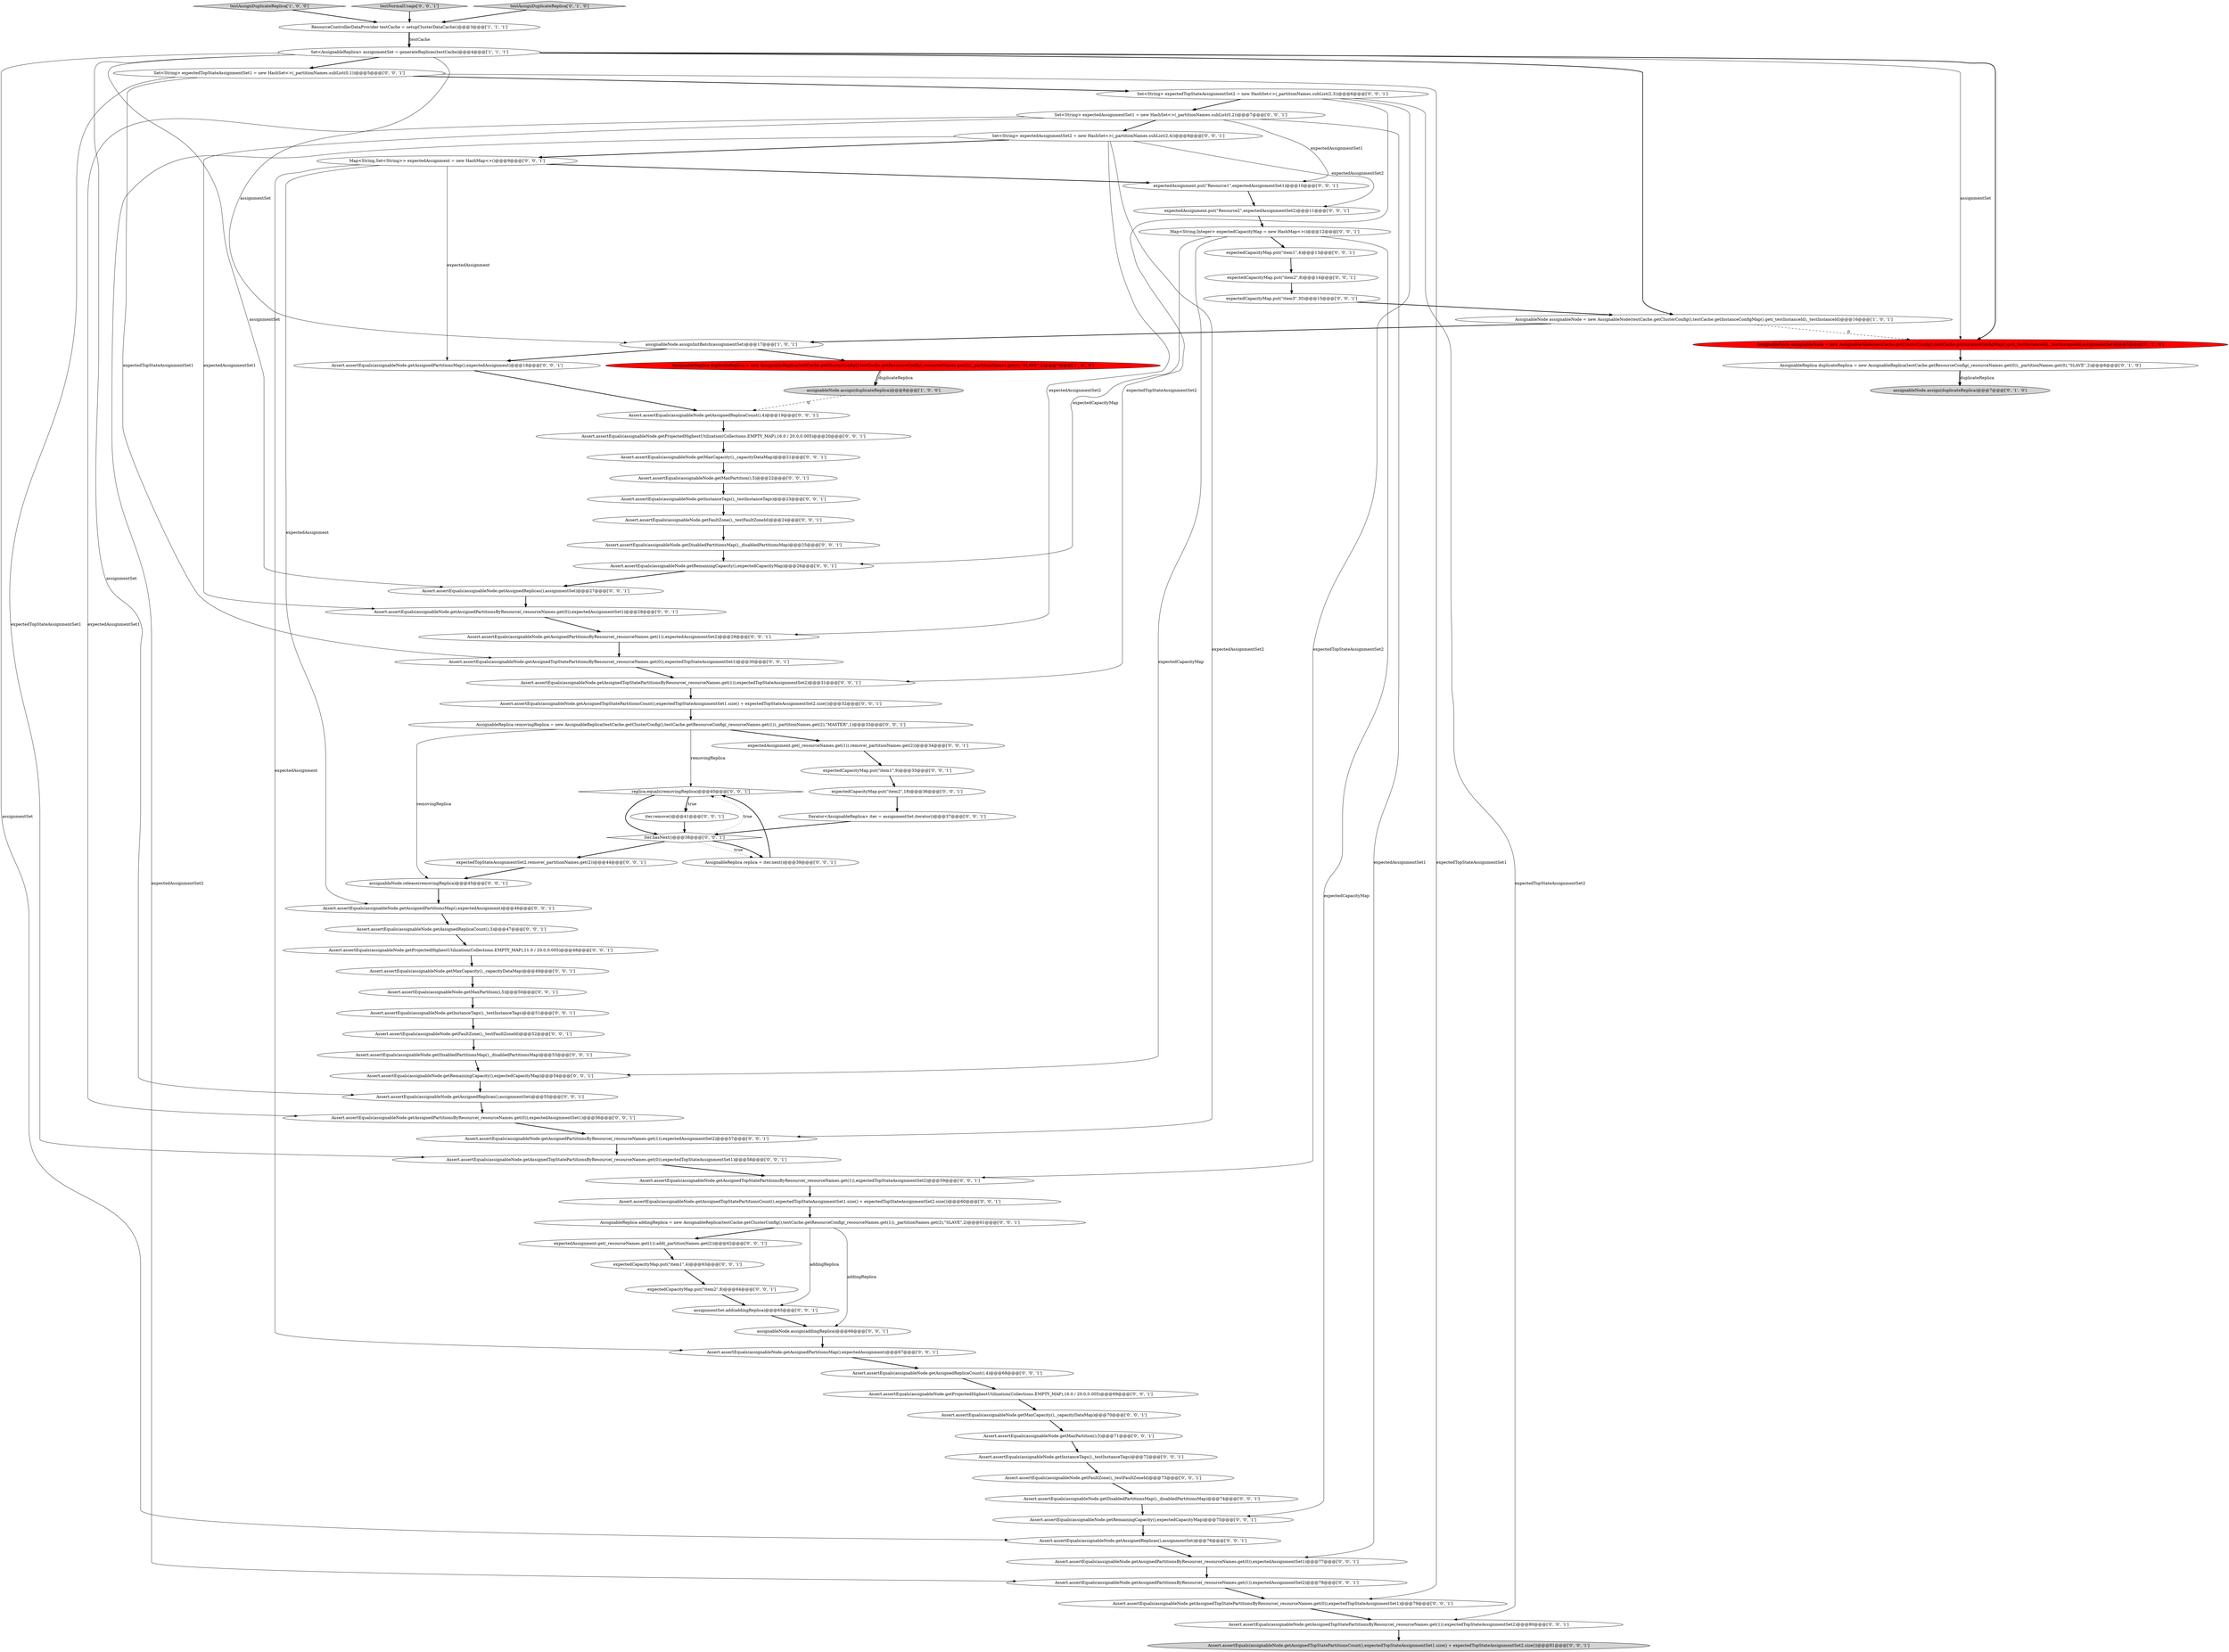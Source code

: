 digraph {
81 [style = filled, label = "Assert.assertEquals(assignableNode.getProjectedHighestUtilization(Collections.EMPTY_MAP),11.0 / 20.0,0.005)@@@48@@@['0', '0', '1']", fillcolor = white, shape = ellipse image = "AAA0AAABBB3BBB"];
54 [style = filled, label = "Set<String> expectedTopStateAssignmentSet1 = new HashSet<>(_partitionNames.subList(0,1))@@@5@@@['0', '0', '1']", fillcolor = white, shape = ellipse image = "AAA0AAABBB3BBB"];
66 [style = filled, label = "Assert.assertEquals(assignableNode.getAssignedTopStatePartitionsByResource(_resourceNames.get(1)),expectedTopStateAssignmentSet2)@@@80@@@['0', '0', '1']", fillcolor = white, shape = ellipse image = "AAA0AAABBB3BBB"];
13 [style = filled, label = "expectedTopStateAssignmentSet2.remove(_partitionNames.get(2))@@@44@@@['0', '0', '1']", fillcolor = white, shape = ellipse image = "AAA0AAABBB3BBB"];
78 [style = filled, label = "iter.hasNext()@@@38@@@['0', '0', '1']", fillcolor = white, shape = diamond image = "AAA0AAABBB3BBB"];
43 [style = filled, label = "Assert.assertEquals(assignableNode.getAssignedTopStatePartitionsByResource(_resourceNames.get(0)),expectedTopStateAssignmentSet1)@@@79@@@['0', '0', '1']", fillcolor = white, shape = ellipse image = "AAA0AAABBB3BBB"];
33 [style = filled, label = "AssignableReplica replica = iter.next()@@@39@@@['0', '0', '1']", fillcolor = white, shape = ellipse image = "AAA0AAABBB3BBB"];
52 [style = filled, label = "Assert.assertEquals(assignableNode.getMaxCapacity(),_capacityDataMap)@@@49@@@['0', '0', '1']", fillcolor = white, shape = ellipse image = "AAA0AAABBB3BBB"];
83 [style = filled, label = "Assert.assertEquals(assignableNode.getRemainingCapacity(),expectedCapacityMap)@@@54@@@['0', '0', '1']", fillcolor = white, shape = ellipse image = "AAA0AAABBB3BBB"];
1 [style = filled, label = "assignableNode.assign(duplicateReplica)@@@8@@@['1', '0', '0']", fillcolor = lightgray, shape = ellipse image = "AAA0AAABBB1BBB"];
19 [style = filled, label = "Assert.assertEquals(assignableNode.getInstanceTags(),_testInstanceTags)@@@23@@@['0', '0', '1']", fillcolor = white, shape = ellipse image = "AAA0AAABBB3BBB"];
48 [style = filled, label = "Assert.assertEquals(assignableNode.getMaxCapacity(),_capacityDataMap)@@@70@@@['0', '0', '1']", fillcolor = white, shape = ellipse image = "AAA0AAABBB3BBB"];
23 [style = filled, label = "Assert.assertEquals(assignableNode.getAssignedReplicaCount(),4)@@@19@@@['0', '0', '1']", fillcolor = white, shape = ellipse image = "AAA0AAABBB3BBB"];
25 [style = filled, label = "Assert.assertEquals(assignableNode.getAssignedTopStatePartitionsByResource(_resourceNames.get(1)),expectedTopStateAssignmentSet2)@@@31@@@['0', '0', '1']", fillcolor = white, shape = ellipse image = "AAA0AAABBB3BBB"];
36 [style = filled, label = "AssignableReplica addingReplica = new AssignableReplica(testCache.getClusterConfig(),testCache.getResourceConfig(_resourceNames.get(1)),_partitionNames.get(2),\"SLAVE\",2)@@@61@@@['0', '0', '1']", fillcolor = white, shape = ellipse image = "AAA0AAABBB3BBB"];
0 [style = filled, label = "testAssignDuplicateReplica['1', '0', '0']", fillcolor = lightgray, shape = diamond image = "AAA0AAABBB1BBB"];
77 [style = filled, label = "expectedCapacityMap.put(\"item2\",18)@@@36@@@['0', '0', '1']", fillcolor = white, shape = ellipse image = "AAA0AAABBB3BBB"];
4 [style = filled, label = "ResourceControllerDataProvider testCache = setupClusterDataCache()@@@3@@@['1', '1', '1']", fillcolor = white, shape = ellipse image = "AAA0AAABBB1BBB"];
42 [style = filled, label = "Assert.assertEquals(assignableNode.getDisabledPartitionsMap(),_disabledPartitionsMap)@@@25@@@['0', '0', '1']", fillcolor = white, shape = ellipse image = "AAA0AAABBB3BBB"];
50 [style = filled, label = "Assert.assertEquals(assignableNode.getAssignedPartitionsByResource(_resourceNames.get(0)),expectedAssignmentSet1)@@@56@@@['0', '0', '1']", fillcolor = white, shape = ellipse image = "AAA0AAABBB3BBB"];
8 [style = filled, label = "assignableNode.assign(duplicateReplica)@@@7@@@['0', '1', '0']", fillcolor = lightgray, shape = ellipse image = "AAA0AAABBB2BBB"];
2 [style = filled, label = "Set<AssignableReplica> assignmentSet = generateReplicas(testCache)@@@4@@@['1', '1', '1']", fillcolor = white, shape = ellipse image = "AAA0AAABBB1BBB"];
26 [style = filled, label = "Assert.assertEquals(assignableNode.getInstanceTags(),_testInstanceTags)@@@72@@@['0', '0', '1']", fillcolor = white, shape = ellipse image = "AAA0AAABBB3BBB"];
82 [style = filled, label = "replica.equals(removingReplica)@@@40@@@['0', '0', '1']", fillcolor = white, shape = diamond image = "AAA0AAABBB3BBB"];
6 [style = filled, label = "assignableNode.assignInitBatch(assignmentSet)@@@17@@@['1', '0', '1']", fillcolor = white, shape = ellipse image = "AAA0AAABBB1BBB"];
30 [style = filled, label = "Assert.assertEquals(assignableNode.getProjectedHighestUtilization(Collections.EMPTY_MAP),16.0 / 20.0,0.005)@@@69@@@['0', '0', '1']", fillcolor = white, shape = ellipse image = "AAA0AAABBB3BBB"];
31 [style = filled, label = "Assert.assertEquals(assignableNode.getAssignedReplicas(),assignmentSet)@@@76@@@['0', '0', '1']", fillcolor = white, shape = ellipse image = "AAA0AAABBB3BBB"];
72 [style = filled, label = "iter.remove()@@@41@@@['0', '0', '1']", fillcolor = white, shape = ellipse image = "AAA0AAABBB3BBB"];
67 [style = filled, label = "expectedCapacityMap.put(\"item2\",8)@@@64@@@['0', '0', '1']", fillcolor = white, shape = ellipse image = "AAA0AAABBB3BBB"];
79 [style = filled, label = "Assert.assertEquals(assignableNode.getAssignedPartitionsByResource(_resourceNames.get(0)),expectedAssignmentSet1)@@@77@@@['0', '0', '1']", fillcolor = white, shape = ellipse image = "AAA0AAABBB3BBB"];
46 [style = filled, label = "Assert.assertEquals(assignableNode.getFaultZone(),_testFaultZoneId)@@@24@@@['0', '0', '1']", fillcolor = white, shape = ellipse image = "AAA0AAABBB3BBB"];
17 [style = filled, label = "Iterator<AssignableReplica> iter = assignmentSet.iterator()@@@37@@@['0', '0', '1']", fillcolor = white, shape = ellipse image = "AAA0AAABBB3BBB"];
41 [style = filled, label = "testNormalUsage['0', '0', '1']", fillcolor = lightgray, shape = diamond image = "AAA0AAABBB3BBB"];
24 [style = filled, label = "Assert.assertEquals(assignableNode.getAssignedReplicaCount(),3)@@@47@@@['0', '0', '1']", fillcolor = white, shape = ellipse image = "AAA0AAABBB3BBB"];
57 [style = filled, label = "Assert.assertEquals(assignableNode.getAssignedPartitionsByResource(_resourceNames.get(0)),expectedAssignmentSet1)@@@28@@@['0', '0', '1']", fillcolor = white, shape = ellipse image = "AAA0AAABBB3BBB"];
60 [style = filled, label = "Map<String,Set<String>> expectedAssignment = new HashMap<>()@@@9@@@['0', '0', '1']", fillcolor = white, shape = ellipse image = "AAA0AAABBB3BBB"];
32 [style = filled, label = "assignableNode.release(removingReplica)@@@45@@@['0', '0', '1']", fillcolor = white, shape = ellipse image = "AAA0AAABBB3BBB"];
27 [style = filled, label = "Assert.assertEquals(assignableNode.getMaxCapacity(),_capacityDataMap)@@@21@@@['0', '0', '1']", fillcolor = white, shape = ellipse image = "AAA0AAABBB3BBB"];
5 [style = filled, label = "AssignableReplica duplicateReplica = new AssignableReplica(testCache.getClusterConfig(),testCache.getResourceConfig(_resourceNames.get(0)),_partitionNames.get(0),\"SLAVE\",2)@@@7@@@['1', '0', '0']", fillcolor = red, shape = ellipse image = "AAA1AAABBB1BBB"];
53 [style = filled, label = "Assert.assertEquals(assignableNode.getInstanceTags(),_testInstanceTags)@@@51@@@['0', '0', '1']", fillcolor = white, shape = ellipse image = "AAA0AAABBB3BBB"];
20 [style = filled, label = "Assert.assertEquals(assignableNode.getAssignedTopStatePartitionsCount(),expectedTopStateAssignmentSet1.size() + expectedTopStateAssignmentSet2.size())@@@81@@@['0', '0', '1']", fillcolor = lightgray, shape = ellipse image = "AAA0AAABBB3BBB"];
14 [style = filled, label = "Assert.assertEquals(assignableNode.getAssignedTopStatePartitionsByResource(_resourceNames.get(1)),expectedTopStateAssignmentSet2)@@@59@@@['0', '0', '1']", fillcolor = white, shape = ellipse image = "AAA0AAABBB3BBB"];
69 [style = filled, label = "Assert.assertEquals(assignableNode.getAssignedPartitionsMap(),expectedAssignment)@@@67@@@['0', '0', '1']", fillcolor = white, shape = ellipse image = "AAA0AAABBB3BBB"];
9 [style = filled, label = "AssignableNode assignableNode = new AssignableNode(testCache.getClusterConfig(),testCache.getInstanceConfigMap().get(_testInstanceId),_testInstanceId,assignmentSet)@@@5@@@['0', '1', '0']", fillcolor = red, shape = ellipse image = "AAA1AAABBB2BBB"];
47 [style = filled, label = "Assert.assertEquals(assignableNode.getMaxPartition(),5)@@@50@@@['0', '0', '1']", fillcolor = white, shape = ellipse image = "AAA0AAABBB3BBB"];
11 [style = filled, label = "Assert.assertEquals(assignableNode.getAssignedPartitionsMap(),expectedAssignment)@@@46@@@['0', '0', '1']", fillcolor = white, shape = ellipse image = "AAA0AAABBB3BBB"];
75 [style = filled, label = "Assert.assertEquals(assignableNode.getAssignedTopStatePartitionsByResource(_resourceNames.get(0)),expectedTopStateAssignmentSet1)@@@58@@@['0', '0', '1']", fillcolor = white, shape = ellipse image = "AAA0AAABBB3BBB"];
22 [style = filled, label = "Map<String,Integer> expectedCapacityMap = new HashMap<>()@@@12@@@['0', '0', '1']", fillcolor = white, shape = ellipse image = "AAA0AAABBB3BBB"];
35 [style = filled, label = "Assert.assertEquals(assignableNode.getAssignedPartitionsByResource(_resourceNames.get(1)),expectedAssignmentSet2)@@@29@@@['0', '0', '1']", fillcolor = white, shape = ellipse image = "AAA0AAABBB3BBB"];
73 [style = filled, label = "Assert.assertEquals(assignableNode.getDisabledPartitionsMap(),_disabledPartitionsMap)@@@74@@@['0', '0', '1']", fillcolor = white, shape = ellipse image = "AAA0AAABBB3BBB"];
74 [style = filled, label = "Assert.assertEquals(assignableNode.getAssignedReplicas(),assignmentSet)@@@55@@@['0', '0', '1']", fillcolor = white, shape = ellipse image = "AAA0AAABBB3BBB"];
68 [style = filled, label = "expectedAssignment.get(_resourceNames.get(1)).remove(_partitionNames.get(2))@@@34@@@['0', '0', '1']", fillcolor = white, shape = ellipse image = "AAA0AAABBB3BBB"];
80 [style = filled, label = "Assert.assertEquals(assignableNode.getRemainingCapacity(),expectedCapacityMap)@@@26@@@['0', '0', '1']", fillcolor = white, shape = ellipse image = "AAA0AAABBB3BBB"];
65 [style = filled, label = "Assert.assertEquals(assignableNode.getMaxPartition(),5)@@@71@@@['0', '0', '1']", fillcolor = white, shape = ellipse image = "AAA0AAABBB3BBB"];
7 [style = filled, label = "AssignableReplica duplicateReplica = new AssignableReplica(testCache.getResourceConfig(_resourceNames.get(0)),_partitionNames.get(0),\"SLAVE\",2)@@@6@@@['0', '1', '0']", fillcolor = white, shape = ellipse image = "AAA0AAABBB2BBB"];
59 [style = filled, label = "Set<String> expectedAssignmentSet1 = new HashSet<>(_partitionNames.subList(0,2))@@@7@@@['0', '0', '1']", fillcolor = white, shape = ellipse image = "AAA0AAABBB3BBB"];
12 [style = filled, label = "AssignableReplica removingReplica = new AssignableReplica(testCache.getClusterConfig(),testCache.getResourceConfig(_resourceNames.get(1)),_partitionNames.get(2),\"MASTER\",1)@@@33@@@['0', '0', '1']", fillcolor = white, shape = ellipse image = "AAA0AAABBB3BBB"];
16 [style = filled, label = "Set<String> expectedTopStateAssignmentSet2 = new HashSet<>(_partitionNames.subList(2,3))@@@6@@@['0', '0', '1']", fillcolor = white, shape = ellipse image = "AAA0AAABBB3BBB"];
64 [style = filled, label = "Assert.assertEquals(assignableNode.getFaultZone(),_testFaultZoneId)@@@52@@@['0', '0', '1']", fillcolor = white, shape = ellipse image = "AAA0AAABBB3BBB"];
34 [style = filled, label = "Assert.assertEquals(assignableNode.getProjectedHighestUtilization(Collections.EMPTY_MAP),16.0 / 20.0,0.005)@@@20@@@['0', '0', '1']", fillcolor = white, shape = ellipse image = "AAA0AAABBB3BBB"];
55 [style = filled, label = "Assert.assertEquals(assignableNode.getDisabledPartitionsMap(),_disabledPartitionsMap)@@@53@@@['0', '0', '1']", fillcolor = white, shape = ellipse image = "AAA0AAABBB3BBB"];
18 [style = filled, label = "Assert.assertEquals(assignableNode.getMaxPartition(),5)@@@22@@@['0', '0', '1']", fillcolor = white, shape = ellipse image = "AAA0AAABBB3BBB"];
49 [style = filled, label = "Assert.assertEquals(assignableNode.getAssignedPartitionsByResource(_resourceNames.get(1)),expectedAssignmentSet2)@@@78@@@['0', '0', '1']", fillcolor = white, shape = ellipse image = "AAA0AAABBB3BBB"];
62 [style = filled, label = "expectedCapacityMap.put(\"item3\",30)@@@15@@@['0', '0', '1']", fillcolor = white, shape = ellipse image = "AAA0AAABBB3BBB"];
21 [style = filled, label = "Set<String> expectedAssignmentSet2 = new HashSet<>(_partitionNames.subList(2,4))@@@8@@@['0', '0', '1']", fillcolor = white, shape = ellipse image = "AAA0AAABBB3BBB"];
63 [style = filled, label = "expectedCapacityMap.put(\"item2\",8)@@@14@@@['0', '0', '1']", fillcolor = white, shape = ellipse image = "AAA0AAABBB3BBB"];
56 [style = filled, label = "Assert.assertEquals(assignableNode.getAssignedTopStatePartitionsByResource(_resourceNames.get(0)),expectedTopStateAssignmentSet1)@@@30@@@['0', '0', '1']", fillcolor = white, shape = ellipse image = "AAA0AAABBB3BBB"];
37 [style = filled, label = "assignableNode.assign(addingReplica)@@@66@@@['0', '0', '1']", fillcolor = white, shape = ellipse image = "AAA0AAABBB3BBB"];
70 [style = filled, label = "expectedAssignment.put(\"Resource2\",expectedAssignmentSet2)@@@11@@@['0', '0', '1']", fillcolor = white, shape = ellipse image = "AAA0AAABBB3BBB"];
40 [style = filled, label = "expectedCapacityMap.put(\"item1\",9)@@@35@@@['0', '0', '1']", fillcolor = white, shape = ellipse image = "AAA0AAABBB3BBB"];
71 [style = filled, label = "Assert.assertEquals(assignableNode.getAssignedPartitionsMap(),expectedAssignment)@@@18@@@['0', '0', '1']", fillcolor = white, shape = ellipse image = "AAA0AAABBB3BBB"];
51 [style = filled, label = "Assert.assertEquals(assignableNode.getFaultZone(),_testFaultZoneId)@@@73@@@['0', '0', '1']", fillcolor = white, shape = ellipse image = "AAA0AAABBB3BBB"];
39 [style = filled, label = "expectedCapacityMap.put(\"item1\",4)@@@13@@@['0', '0', '1']", fillcolor = white, shape = ellipse image = "AAA0AAABBB3BBB"];
76 [style = filled, label = "Assert.assertEquals(assignableNode.getRemainingCapacity(),expectedCapacityMap)@@@75@@@['0', '0', '1']", fillcolor = white, shape = ellipse image = "AAA0AAABBB3BBB"];
29 [style = filled, label = "expectedAssignment.get(_resourceNames.get(1)).add(_partitionNames.get(2))@@@62@@@['0', '0', '1']", fillcolor = white, shape = ellipse image = "AAA0AAABBB3BBB"];
44 [style = filled, label = "expectedAssignment.put(\"Resource1\",expectedAssignmentSet1)@@@10@@@['0', '0', '1']", fillcolor = white, shape = ellipse image = "AAA0AAABBB3BBB"];
38 [style = filled, label = "Assert.assertEquals(assignableNode.getAssignedReplicaCount(),4)@@@68@@@['0', '0', '1']", fillcolor = white, shape = ellipse image = "AAA0AAABBB3BBB"];
58 [style = filled, label = "expectedCapacityMap.put(\"item1\",4)@@@63@@@['0', '0', '1']", fillcolor = white, shape = ellipse image = "AAA0AAABBB3BBB"];
3 [style = filled, label = "AssignableNode assignableNode = new AssignableNode(testCache.getClusterConfig(),testCache.getInstanceConfigMap().get(_testInstanceId),_testInstanceId)@@@16@@@['1', '0', '1']", fillcolor = white, shape = ellipse image = "AAA0AAABBB1BBB"];
15 [style = filled, label = "Assert.assertEquals(assignableNode.getAssignedPartitionsByResource(_resourceNames.get(1)),expectedAssignmentSet2)@@@57@@@['0', '0', '1']", fillcolor = white, shape = ellipse image = "AAA0AAABBB3BBB"];
61 [style = filled, label = "assignmentSet.add(addingReplica)@@@65@@@['0', '0', '1']", fillcolor = white, shape = ellipse image = "AAA0AAABBB3BBB"];
28 [style = filled, label = "Assert.assertEquals(assignableNode.getAssignedReplicas(),assignmentSet)@@@27@@@['0', '0', '1']", fillcolor = white, shape = ellipse image = "AAA0AAABBB3BBB"];
84 [style = filled, label = "Assert.assertEquals(assignableNode.getAssignedTopStatePartitionsCount(),expectedTopStateAssignmentSet1.size() + expectedTopStateAssignmentSet2.size())@@@32@@@['0', '0', '1']", fillcolor = white, shape = ellipse image = "AAA0AAABBB3BBB"];
45 [style = filled, label = "Assert.assertEquals(assignableNode.getAssignedTopStatePartitionsCount(),expectedTopStateAssignmentSet1.size() + expectedTopStateAssignmentSet2.size())@@@60@@@['0', '0', '1']", fillcolor = white, shape = ellipse image = "AAA0AAABBB3BBB"];
10 [style = filled, label = "testAssignDuplicateReplica['0', '1', '0']", fillcolor = lightgray, shape = diamond image = "AAA0AAABBB2BBB"];
62->3 [style = bold, label=""];
69->38 [style = bold, label=""];
61->37 [style = bold, label=""];
81->52 [style = bold, label=""];
21->15 [style = solid, label="expectedAssignmentSet2"];
36->29 [style = bold, label=""];
36->61 [style = solid, label="addingReplica"];
60->69 [style = solid, label="expectedAssignment"];
9->7 [style = bold, label=""];
7->8 [style = bold, label=""];
77->17 [style = bold, label=""];
79->49 [style = bold, label=""];
26->51 [style = bold, label=""];
12->68 [style = bold, label=""];
52->47 [style = bold, label=""];
38->30 [style = bold, label=""];
54->43 [style = solid, label="expectedTopStateAssignmentSet1"];
54->16 [style = bold, label=""];
66->20 [style = bold, label=""];
3->9 [style = dashed, label="0"];
24->81 [style = bold, label=""];
22->80 [style = solid, label="expectedCapacityMap"];
73->76 [style = bold, label=""];
32->11 [style = bold, label=""];
78->33 [style = dotted, label="true"];
46->42 [style = bold, label=""];
47->53 [style = bold, label=""];
13->32 [style = bold, label=""];
54->75 [style = solid, label="expectedTopStateAssignmentSet1"];
18->19 [style = bold, label=""];
82->72 [style = bold, label=""];
41->4 [style = bold, label=""];
31->79 [style = bold, label=""];
4->2 [style = bold, label=""];
2->9 [style = bold, label=""];
56->25 [style = bold, label=""];
59->79 [style = solid, label="expectedAssignmentSet1"];
33->82 [style = bold, label=""];
78->13 [style = bold, label=""];
67->61 [style = bold, label=""];
74->50 [style = bold, label=""];
5->1 [style = bold, label=""];
59->50 [style = solid, label="expectedAssignmentSet1"];
60->11 [style = solid, label="expectedAssignment"];
25->84 [style = bold, label=""];
43->66 [style = bold, label=""];
63->62 [style = bold, label=""];
80->28 [style = bold, label=""];
76->31 [style = bold, label=""];
12->82 [style = solid, label="removingReplica"];
16->66 [style = solid, label="expectedTopStateAssignmentSet2"];
51->73 [style = bold, label=""];
70->22 [style = bold, label=""];
21->60 [style = bold, label=""];
19->46 [style = bold, label=""];
58->67 [style = bold, label=""];
15->75 [style = bold, label=""];
53->64 [style = bold, label=""];
57->35 [style = bold, label=""];
59->21 [style = bold, label=""];
59->57 [style = solid, label="expectedAssignmentSet1"];
60->44 [style = bold, label=""];
6->71 [style = bold, label=""];
27->18 [style = bold, label=""];
65->26 [style = bold, label=""];
22->83 [style = solid, label="expectedCapacityMap"];
16->14 [style = solid, label="expectedTopStateAssignmentSet2"];
64->55 [style = bold, label=""];
2->3 [style = bold, label=""];
59->44 [style = solid, label="expectedAssignmentSet1"];
2->28 [style = solid, label="assignmentSet"];
2->74 [style = solid, label="assignmentSet"];
45->36 [style = bold, label=""];
3->6 [style = bold, label=""];
12->32 [style = solid, label="removingReplica"];
68->40 [style = bold, label=""];
11->24 [style = bold, label=""];
2->31 [style = solid, label="assignmentSet"];
21->35 [style = solid, label="expectedAssignmentSet2"];
84->12 [style = bold, label=""];
6->5 [style = bold, label=""];
36->37 [style = solid, label="addingReplica"];
82->78 [style = bold, label=""];
16->59 [style = bold, label=""];
37->69 [style = bold, label=""];
4->2 [style = solid, label="testCache"];
78->82 [style = dotted, label="true"];
22->39 [style = bold, label=""];
2->54 [style = bold, label=""];
50->15 [style = bold, label=""];
44->70 [style = bold, label=""];
28->57 [style = bold, label=""];
1->23 [style = dashed, label="0"];
54->56 [style = solid, label="expectedTopStateAssignmentSet1"];
2->6 [style = solid, label="assignmentSet"];
39->63 [style = bold, label=""];
21->49 [style = solid, label="expectedAssignmentSet2"];
60->71 [style = solid, label="expectedAssignment"];
71->23 [style = bold, label=""];
78->33 [style = bold, label=""];
16->25 [style = solid, label="expectedTopStateAssignmentSet2"];
22->76 [style = solid, label="expectedCapacityMap"];
29->58 [style = bold, label=""];
75->14 [style = bold, label=""];
21->70 [style = solid, label="expectedAssignmentSet2"];
40->77 [style = bold, label=""];
14->45 [style = bold, label=""];
35->56 [style = bold, label=""];
49->43 [style = bold, label=""];
7->8 [style = solid, label="duplicateReplica"];
72->78 [style = bold, label=""];
55->83 [style = bold, label=""];
0->4 [style = bold, label=""];
82->72 [style = dotted, label="true"];
5->1 [style = solid, label="duplicateReplica"];
42->80 [style = bold, label=""];
83->74 [style = bold, label=""];
2->9 [style = solid, label="assignmentSet"];
10->4 [style = bold, label=""];
23->34 [style = bold, label=""];
48->65 [style = bold, label=""];
30->48 [style = bold, label=""];
17->78 [style = bold, label=""];
34->27 [style = bold, label=""];
}
